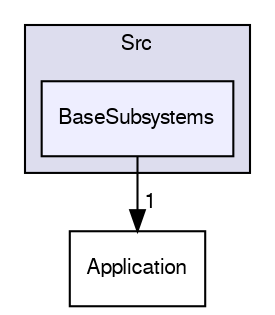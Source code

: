 digraph "Src/BaseSubsystems" {
  compound=true
  node [ fontsize="10", fontname="FreeSans"];
  edge [ labelfontsize="10", labelfontname="FreeSans"];
  subgraph clusterdir_413f4e031a85da0d68269c6fd2f76e1c {
    graph [ bgcolor="#ddddee", pencolor="black", label="Src" fontname="FreeSans", fontsize="10", URL="dir_413f4e031a85da0d68269c6fd2f76e1c.html"]
  dir_61b4a868c815ee5d33281b22009a5bdc [shape=box, label="BaseSubsystems", style="filled", fillcolor="#eeeeff", pencolor="black", URL="dir_61b4a868c815ee5d33281b22009a5bdc.html"];
  }
  dir_39a5dde6d3e8ec86137a0a0de8f7c6b8 [shape=box label="Application" URL="dir_39a5dde6d3e8ec86137a0a0de8f7c6b8.html"];
  dir_61b4a868c815ee5d33281b22009a5bdc->dir_39a5dde6d3e8ec86137a0a0de8f7c6b8 [headlabel="1", labeldistance=1.5 headhref="dir_000002_000001.html"];
}
